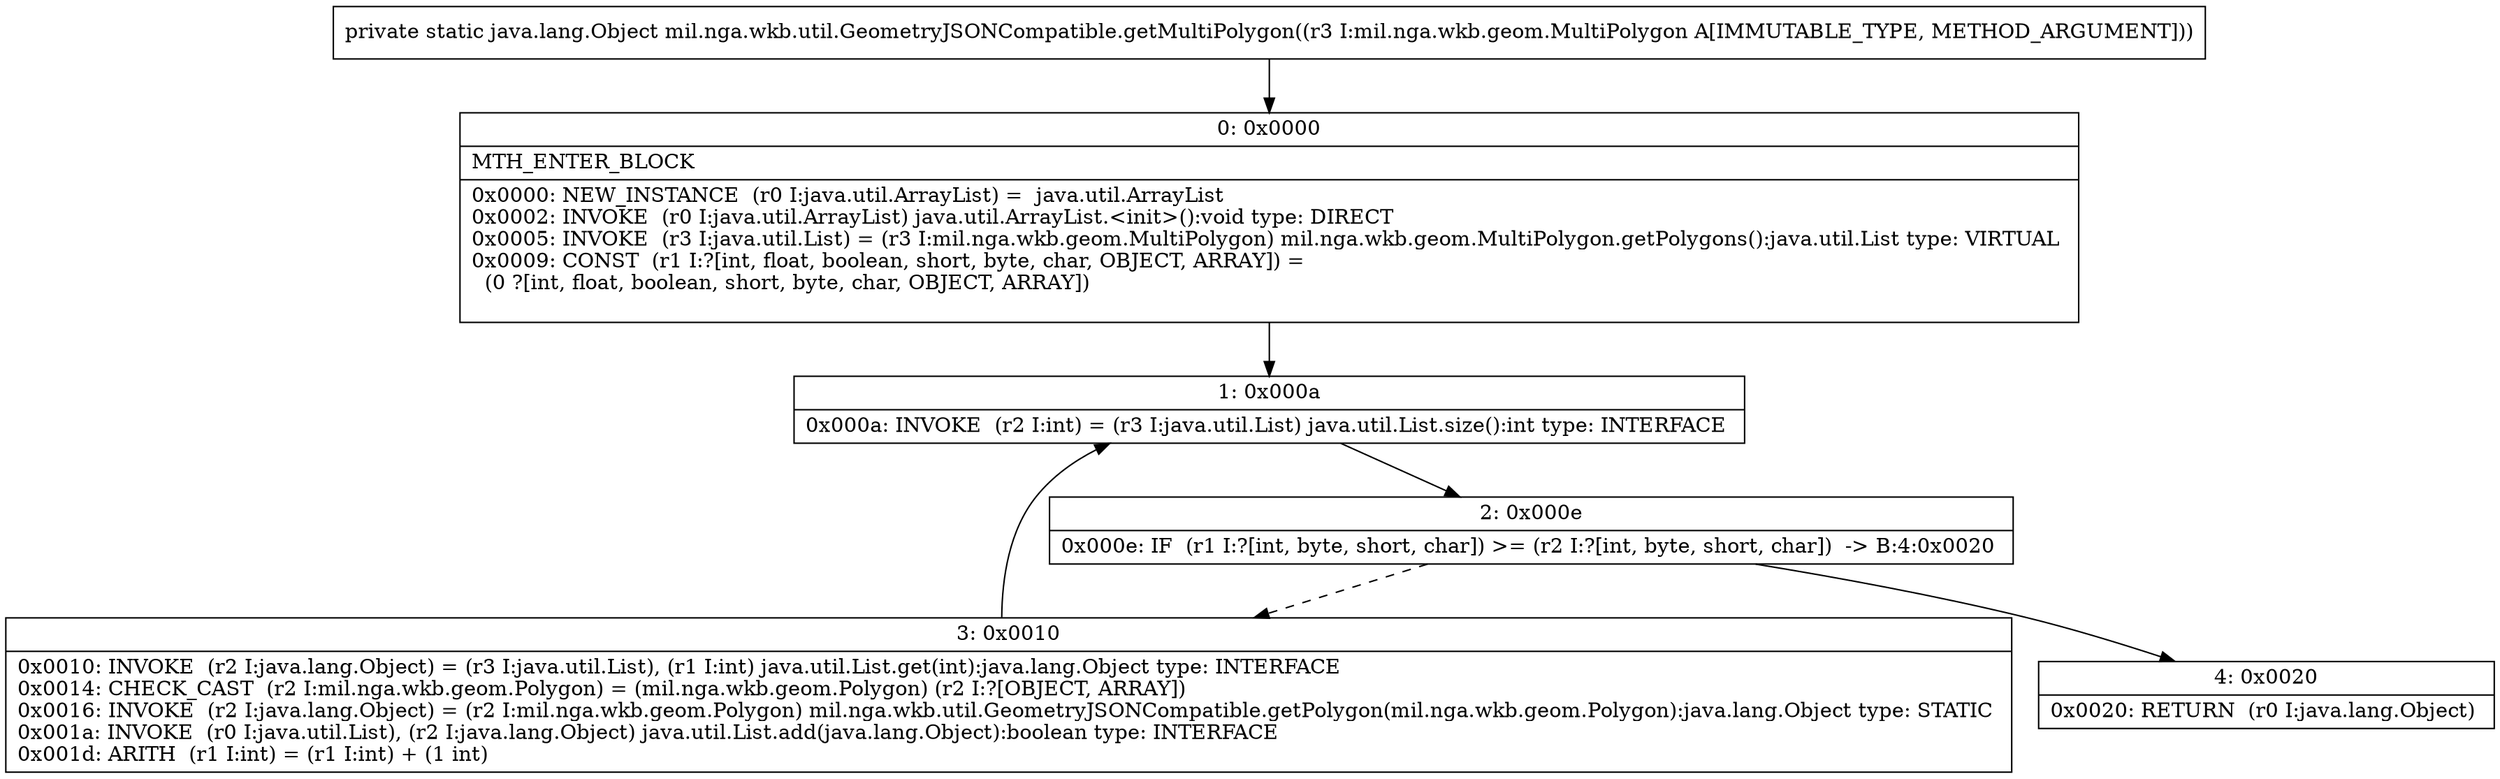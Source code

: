 digraph "CFG formil.nga.wkb.util.GeometryJSONCompatible.getMultiPolygon(Lmil\/nga\/wkb\/geom\/MultiPolygon;)Ljava\/lang\/Object;" {
Node_0 [shape=record,label="{0\:\ 0x0000|MTH_ENTER_BLOCK\l|0x0000: NEW_INSTANCE  (r0 I:java.util.ArrayList) =  java.util.ArrayList \l0x0002: INVOKE  (r0 I:java.util.ArrayList) java.util.ArrayList.\<init\>():void type: DIRECT \l0x0005: INVOKE  (r3 I:java.util.List) = (r3 I:mil.nga.wkb.geom.MultiPolygon) mil.nga.wkb.geom.MultiPolygon.getPolygons():java.util.List type: VIRTUAL \l0x0009: CONST  (r1 I:?[int, float, boolean, short, byte, char, OBJECT, ARRAY]) = \l  (0 ?[int, float, boolean, short, byte, char, OBJECT, ARRAY])\l \l}"];
Node_1 [shape=record,label="{1\:\ 0x000a|0x000a: INVOKE  (r2 I:int) = (r3 I:java.util.List) java.util.List.size():int type: INTERFACE \l}"];
Node_2 [shape=record,label="{2\:\ 0x000e|0x000e: IF  (r1 I:?[int, byte, short, char]) \>= (r2 I:?[int, byte, short, char])  \-\> B:4:0x0020 \l}"];
Node_3 [shape=record,label="{3\:\ 0x0010|0x0010: INVOKE  (r2 I:java.lang.Object) = (r3 I:java.util.List), (r1 I:int) java.util.List.get(int):java.lang.Object type: INTERFACE \l0x0014: CHECK_CAST  (r2 I:mil.nga.wkb.geom.Polygon) = (mil.nga.wkb.geom.Polygon) (r2 I:?[OBJECT, ARRAY]) \l0x0016: INVOKE  (r2 I:java.lang.Object) = (r2 I:mil.nga.wkb.geom.Polygon) mil.nga.wkb.util.GeometryJSONCompatible.getPolygon(mil.nga.wkb.geom.Polygon):java.lang.Object type: STATIC \l0x001a: INVOKE  (r0 I:java.util.List), (r2 I:java.lang.Object) java.util.List.add(java.lang.Object):boolean type: INTERFACE \l0x001d: ARITH  (r1 I:int) = (r1 I:int) + (1 int) \l}"];
Node_4 [shape=record,label="{4\:\ 0x0020|0x0020: RETURN  (r0 I:java.lang.Object) \l}"];
MethodNode[shape=record,label="{private static java.lang.Object mil.nga.wkb.util.GeometryJSONCompatible.getMultiPolygon((r3 I:mil.nga.wkb.geom.MultiPolygon A[IMMUTABLE_TYPE, METHOD_ARGUMENT])) }"];
MethodNode -> Node_0;
Node_0 -> Node_1;
Node_1 -> Node_2;
Node_2 -> Node_3[style=dashed];
Node_2 -> Node_4;
Node_3 -> Node_1;
}

